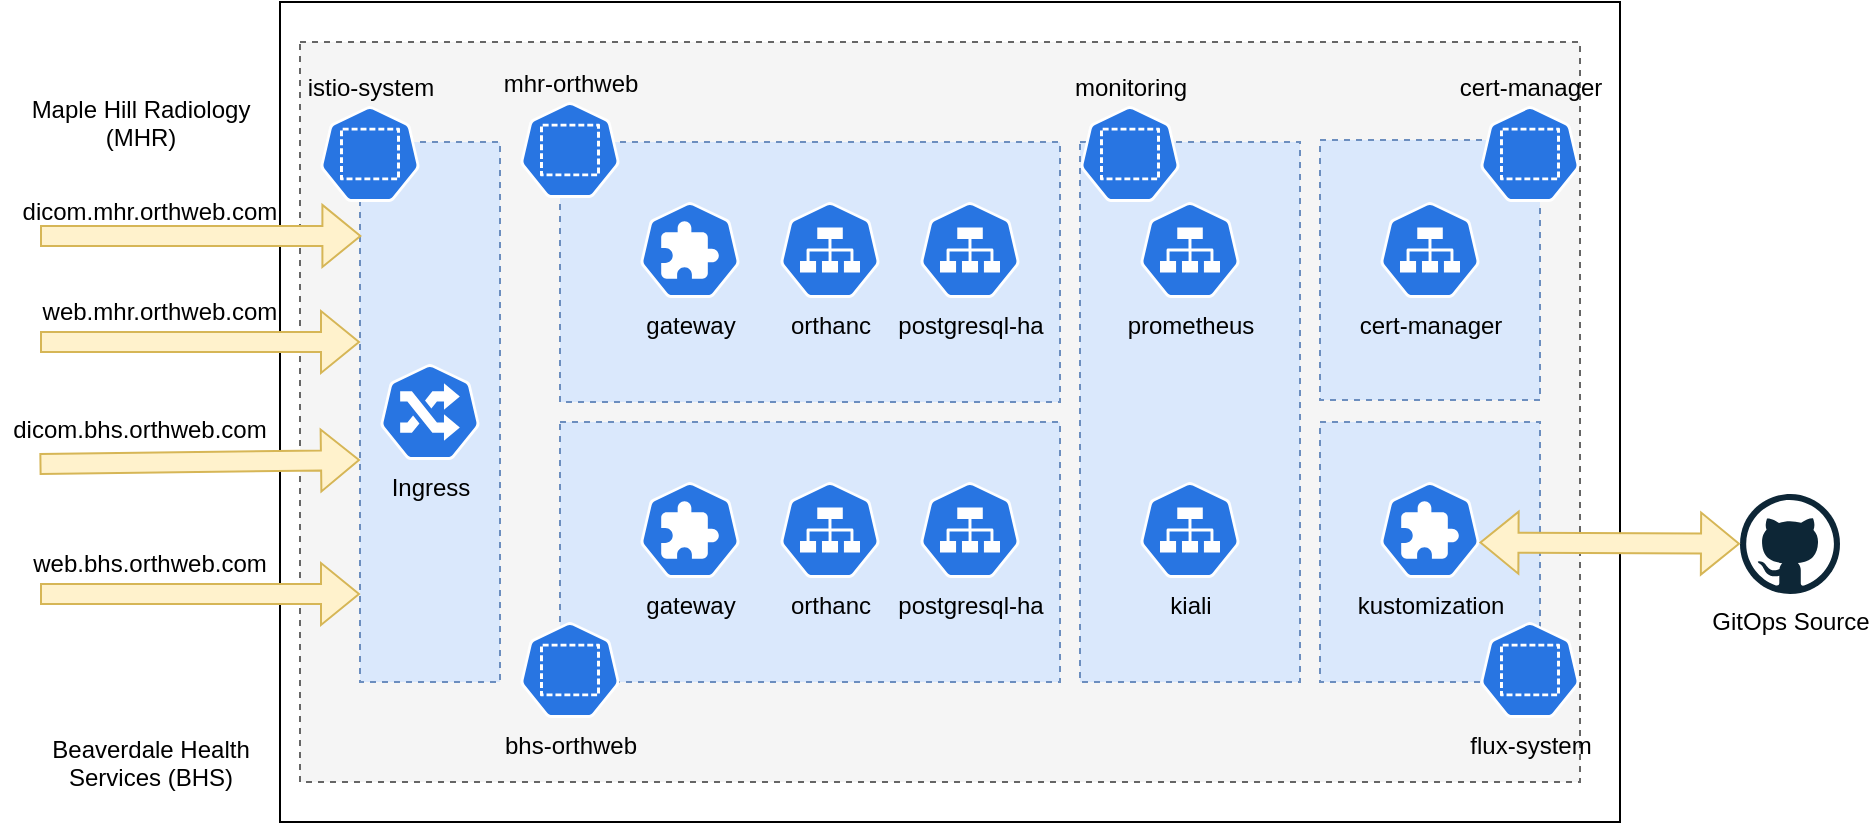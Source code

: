 <mxfile version="20.0.4" type="device"><diagram id="ccyf3RFLZTKdJah6G5Us" name="Page-1"><mxGraphModel dx="530" dy="307" grid="1" gridSize="10" guides="1" tooltips="1" connect="1" arrows="1" fold="1" page="1" pageScale="1" pageWidth="850" pageHeight="1100" math="0" shadow="0"><root><mxCell id="0"/><mxCell id="1" parent="0"/><mxCell id="CUuyjx0GiDssQ0jlrFD_-40" value="" style="rounded=0;whiteSpace=wrap;html=1;" parent="1" vertex="1"><mxGeometry x="150" y="130" width="670" height="410" as="geometry"/></mxCell><mxCell id="CUuyjx0GiDssQ0jlrFD_-26" value="" style="rounded=0;whiteSpace=wrap;html=1;dashed=1;fillColor=#f5f5f5;fontColor=#333333;strokeColor=#666666;" parent="1" vertex="1"><mxGeometry x="160" y="150" width="640" height="370" as="geometry"/></mxCell><mxCell id="CUuyjx0GiDssQ0jlrFD_-23" value="" style="rounded=0;whiteSpace=wrap;html=1;dashed=1;fillColor=#dae8fc;strokeColor=#6c8ebf;" parent="1" vertex="1"><mxGeometry x="190" y="200" width="70" height="270" as="geometry"/></mxCell><mxCell id="CUuyjx0GiDssQ0jlrFD_-19" value="" style="rounded=0;whiteSpace=wrap;html=1;dashed=1;fillColor=#dae8fc;strokeColor=#6c8ebf;" parent="1" vertex="1"><mxGeometry x="670" y="340" width="110" height="130" as="geometry"/></mxCell><mxCell id="CUuyjx0GiDssQ0jlrFD_-18" value="" style="rounded=0;whiteSpace=wrap;html=1;dashed=1;fillColor=#dae8fc;strokeColor=#6c8ebf;" parent="1" vertex="1"><mxGeometry x="670" y="199" width="110" height="130" as="geometry"/></mxCell><mxCell id="CUuyjx0GiDssQ0jlrFD_-7" value="" style="rounded=0;whiteSpace=wrap;html=1;dashed=1;fillColor=#dae8fc;strokeColor=#6c8ebf;" parent="1" vertex="1"><mxGeometry x="290" y="200" width="250" height="130" as="geometry"/></mxCell><mxCell id="CUuyjx0GiDssQ0jlrFD_-1" value="Ingress" style="sketch=0;html=1;dashed=0;whitespace=wrap;fillColor=#2875E2;strokeColor=#ffffff;points=[[0.005,0.63,0],[0.1,0.2,0],[0.9,0.2,0],[0.5,0,0],[0.995,0.63,0],[0.72,0.99,0],[0.5,1,0],[0.28,0.99,0]];shape=mxgraph.kubernetes.icon;prIcon=ing;labelPosition=center;verticalLabelPosition=bottom;align=center;verticalAlign=top;" parent="1" vertex="1"><mxGeometry x="200" y="311" width="50" height="48" as="geometry"/></mxCell><mxCell id="CUuyjx0GiDssQ0jlrFD_-2" value="mhr-orthweb" style="sketch=0;html=1;dashed=0;whitespace=wrap;fillColor=#2875E2;strokeColor=#ffffff;points=[[0.005,0.63,0],[0.1,0.2,0],[0.9,0.2,0],[0.5,0,0],[0.995,0.63,0],[0.72,0.99,0],[0.5,1,0],[0.28,0.99,0]];shape=mxgraph.kubernetes.icon;prIcon=ns;labelPosition=center;verticalLabelPosition=top;align=center;verticalAlign=bottom;" parent="1" vertex="1"><mxGeometry x="270" y="180" width="50" height="48" as="geometry"/></mxCell><mxCell id="CUuyjx0GiDssQ0jlrFD_-3" value="postgresql-ha" style="sketch=0;html=1;dashed=0;whitespace=wrap;fillColor=#2875E2;strokeColor=#ffffff;points=[[0.005,0.63,0],[0.1,0.2,0],[0.9,0.2,0],[0.5,0,0],[0.995,0.63,0],[0.72,0.99,0],[0.5,1,0],[0.28,0.99,0]];shape=mxgraph.kubernetes.icon;prIcon=svc;labelPosition=center;verticalLabelPosition=bottom;align=center;verticalAlign=top;" parent="1" vertex="1"><mxGeometry x="470" y="230" width="50" height="48" as="geometry"/></mxCell><mxCell id="CUuyjx0GiDssQ0jlrFD_-4" value="orthanc" style="sketch=0;html=1;dashed=0;whitespace=wrap;fillColor=#2875E2;strokeColor=#ffffff;points=[[0.005,0.63,0],[0.1,0.2,0],[0.9,0.2,0],[0.5,0,0],[0.995,0.63,0],[0.72,0.99,0],[0.5,1,0],[0.28,0.99,0]];shape=mxgraph.kubernetes.icon;prIcon=svc;labelPosition=center;verticalLabelPosition=bottom;align=center;verticalAlign=top;" parent="1" vertex="1"><mxGeometry x="400" y="230" width="50" height="48" as="geometry"/></mxCell><mxCell id="CUuyjx0GiDssQ0jlrFD_-5" value="cert-manager" style="sketch=0;html=1;dashed=0;whitespace=wrap;fillColor=#2875E2;strokeColor=#ffffff;points=[[0.005,0.63,0],[0.1,0.2,0],[0.9,0.2,0],[0.5,0,0],[0.995,0.63,0],[0.72,0.99,0],[0.5,1,0],[0.28,0.99,0]];shape=mxgraph.kubernetes.icon;prIcon=svc;labelPosition=center;verticalLabelPosition=bottom;align=center;verticalAlign=top;" parent="1" vertex="1"><mxGeometry x="700" y="230" width="50" height="48" as="geometry"/></mxCell><mxCell id="CUuyjx0GiDssQ0jlrFD_-12" value="gateway" style="sketch=0;html=1;dashed=0;whitespace=wrap;fillColor=#2875E2;strokeColor=#ffffff;points=[[0.005,0.63,0],[0.1,0.2,0],[0.9,0.2,0],[0.5,0,0],[0.995,0.63,0],[0.72,0.99,0],[0.5,1,0],[0.28,0.99,0]];shape=mxgraph.kubernetes.icon;prIcon=crd;labelPosition=center;verticalLabelPosition=bottom;align=center;verticalAlign=top;" parent="1" vertex="1"><mxGeometry x="330" y="230" width="50" height="48" as="geometry"/></mxCell><mxCell id="CUuyjx0GiDssQ0jlrFD_-13" value="" style="rounded=0;whiteSpace=wrap;html=1;dashed=1;fillColor=#dae8fc;strokeColor=#6c8ebf;" parent="1" vertex="1"><mxGeometry x="290" y="340" width="250" height="130" as="geometry"/></mxCell><mxCell id="CUuyjx0GiDssQ0jlrFD_-14" value="bhs-orthweb" style="sketch=0;html=1;dashed=0;whitespace=wrap;fillColor=#2875E2;strokeColor=#ffffff;points=[[0.005,0.63,0],[0.1,0.2,0],[0.9,0.2,0],[0.5,0,0],[0.995,0.63,0],[0.72,0.99,0],[0.5,1,0],[0.28,0.99,0]];shape=mxgraph.kubernetes.icon;prIcon=ns;labelPosition=center;verticalLabelPosition=bottom;align=center;verticalAlign=top;" parent="1" vertex="1"><mxGeometry x="270" y="440" width="50" height="48" as="geometry"/></mxCell><mxCell id="CUuyjx0GiDssQ0jlrFD_-15" value="postgresql-ha" style="sketch=0;html=1;dashed=0;whitespace=wrap;fillColor=#2875E2;strokeColor=#ffffff;points=[[0.005,0.63,0],[0.1,0.2,0],[0.9,0.2,0],[0.5,0,0],[0.995,0.63,0],[0.72,0.99,0],[0.5,1,0],[0.28,0.99,0]];shape=mxgraph.kubernetes.icon;prIcon=svc;labelPosition=center;verticalLabelPosition=bottom;align=center;verticalAlign=top;" parent="1" vertex="1"><mxGeometry x="470" y="370" width="50" height="48" as="geometry"/></mxCell><mxCell id="CUuyjx0GiDssQ0jlrFD_-16" value="orthanc" style="sketch=0;html=1;dashed=0;whitespace=wrap;fillColor=#2875E2;strokeColor=#ffffff;points=[[0.005,0.63,0],[0.1,0.2,0],[0.9,0.2,0],[0.5,0,0],[0.995,0.63,0],[0.72,0.99,0],[0.5,1,0],[0.28,0.99,0]];shape=mxgraph.kubernetes.icon;prIcon=svc;labelPosition=center;verticalLabelPosition=bottom;align=center;verticalAlign=top;" parent="1" vertex="1"><mxGeometry x="400" y="370" width="50" height="48" as="geometry"/></mxCell><mxCell id="CUuyjx0GiDssQ0jlrFD_-17" value="gateway" style="sketch=0;html=1;dashed=0;whitespace=wrap;fillColor=#2875E2;strokeColor=#ffffff;points=[[0.005,0.63,0],[0.1,0.2,0],[0.9,0.2,0],[0.5,0,0],[0.995,0.63,0],[0.72,0.99,0],[0.5,1,0],[0.28,0.99,0]];shape=mxgraph.kubernetes.icon;prIcon=crd;labelPosition=center;verticalLabelPosition=bottom;align=center;verticalAlign=top;" parent="1" vertex="1"><mxGeometry x="330" y="370" width="50" height="48" as="geometry"/></mxCell><mxCell id="CUuyjx0GiDssQ0jlrFD_-20" value="cert-manager" style="sketch=0;html=1;dashed=0;whitespace=wrap;fillColor=#2875E2;strokeColor=#ffffff;points=[[0.005,0.63,0],[0.1,0.2,0],[0.9,0.2,0],[0.5,0,0],[0.995,0.63,0],[0.72,0.99,0],[0.5,1,0],[0.28,0.99,0]];shape=mxgraph.kubernetes.icon;prIcon=ns;labelPosition=center;verticalLabelPosition=top;align=center;verticalAlign=bottom;" parent="1" vertex="1"><mxGeometry x="750" y="182" width="50" height="48" as="geometry"/></mxCell><mxCell id="CUuyjx0GiDssQ0jlrFD_-21" value="flux-system" style="sketch=0;html=1;dashed=0;whitespace=wrap;fillColor=#2875E2;strokeColor=#ffffff;points=[[0.005,0.63,0],[0.1,0.2,0],[0.9,0.2,0],[0.5,0,0],[0.995,0.63,0],[0.72,0.99,0],[0.5,1,0],[0.28,0.99,0]];shape=mxgraph.kubernetes.icon;prIcon=ns;labelPosition=center;verticalLabelPosition=bottom;align=center;verticalAlign=top;" parent="1" vertex="1"><mxGeometry x="750" y="440" width="50" height="48" as="geometry"/></mxCell><mxCell id="CUuyjx0GiDssQ0jlrFD_-24" value="istio-system" style="sketch=0;html=1;dashed=0;whitespace=wrap;fillColor=#2875E2;strokeColor=#ffffff;points=[[0.005,0.63,0],[0.1,0.2,0],[0.9,0.2,0],[0.5,0,0],[0.995,0.63,0],[0.72,0.99,0],[0.5,1,0],[0.28,0.99,0]];shape=mxgraph.kubernetes.icon;prIcon=ns;labelPosition=center;verticalLabelPosition=top;align=center;verticalAlign=bottom;" parent="1" vertex="1"><mxGeometry x="170" y="182" width="50" height="48" as="geometry"/></mxCell><mxCell id="CUuyjx0GiDssQ0jlrFD_-27" value="GitOps Source" style="dashed=0;outlineConnect=0;html=1;align=center;labelPosition=center;verticalLabelPosition=bottom;verticalAlign=top;shape=mxgraph.weblogos.github" parent="1" vertex="1"><mxGeometry x="880" y="376" width="50" height="50" as="geometry"/></mxCell><mxCell id="CUuyjx0GiDssQ0jlrFD_-28" value="kustomization" style="sketch=0;html=1;dashed=0;whitespace=wrap;fillColor=#2875E2;strokeColor=#ffffff;points=[[0.005,0.63,0],[0.1,0.2,0],[0.9,0.2,0],[0.5,0,0],[0.995,0.63,0],[0.72,0.99,0],[0.5,1,0],[0.28,0.99,0]];shape=mxgraph.kubernetes.icon;prIcon=crd;labelPosition=center;verticalLabelPosition=bottom;align=center;verticalAlign=top;" parent="1" vertex="1"><mxGeometry x="700" y="370" width="50" height="48" as="geometry"/></mxCell><mxCell id="CUuyjx0GiDssQ0jlrFD_-29" value="" style="shape=flexArrow;endArrow=classic;startArrow=classic;html=1;rounded=0;exitX=0.995;exitY=0.63;exitDx=0;exitDy=0;exitPerimeter=0;fillColor=#fff2cc;strokeColor=#d6b656;" parent="1" source="CUuyjx0GiDssQ0jlrFD_-28" target="CUuyjx0GiDssQ0jlrFD_-27" edge="1"><mxGeometry width="100" height="100" relative="1" as="geometry"><mxPoint x="490" y="420" as="sourcePoint"/><mxPoint x="590" y="320" as="targetPoint"/></mxGeometry></mxCell><mxCell id="CUuyjx0GiDssQ0jlrFD_-31" value="" style="shape=flexArrow;endArrow=classic;html=1;rounded=0;fillColor=#fff2cc;strokeColor=#d6b656;entryX=0.01;entryY=0.174;entryDx=0;entryDy=0;entryPerimeter=0;" parent="1" target="CUuyjx0GiDssQ0jlrFD_-23" edge="1"><mxGeometry width="50" height="50" relative="1" as="geometry"><mxPoint x="30" y="247" as="sourcePoint"/><mxPoint x="120" y="250" as="targetPoint"/></mxGeometry></mxCell><mxCell id="CUuyjx0GiDssQ0jlrFD_-32" value="" style="shape=flexArrow;endArrow=classic;html=1;rounded=0;fillColor=#fff2cc;strokeColor=#d6b656;entryX=0.01;entryY=0.174;entryDx=0;entryDy=0;entryPerimeter=0;exitX=0;exitY=1;exitDx=0;exitDy=0;" parent="1" source="CUuyjx0GiDssQ0jlrFD_-36" edge="1"><mxGeometry width="50" height="50" relative="1" as="geometry"><mxPoint x="49.3" y="300.02" as="sourcePoint"/><mxPoint x="190.0" y="300" as="targetPoint"/></mxGeometry></mxCell><mxCell id="CUuyjx0GiDssQ0jlrFD_-33" value="" style="shape=flexArrow;endArrow=classic;html=1;rounded=0;fillColor=#fff2cc;strokeColor=#d6b656;entryX=0.01;entryY=0.174;entryDx=0;entryDy=0;entryPerimeter=0;exitX=0.141;exitY=1.067;exitDx=0;exitDy=0;exitPerimeter=0;" parent="1" source="CUuyjx0GiDssQ0jlrFD_-37" edge="1"><mxGeometry width="50" height="50" relative="1" as="geometry"><mxPoint x="49.3" y="359.02" as="sourcePoint"/><mxPoint x="190" y="359" as="targetPoint"/></mxGeometry></mxCell><mxCell id="CUuyjx0GiDssQ0jlrFD_-34" value="" style="shape=flexArrow;endArrow=classic;html=1;rounded=0;fillColor=#fff2cc;strokeColor=#d6b656;entryX=0.01;entryY=0.174;entryDx=0;entryDy=0;entryPerimeter=0;" parent="1" edge="1"><mxGeometry width="50" height="50" relative="1" as="geometry"><mxPoint x="30" y="426" as="sourcePoint"/><mxPoint x="190" y="426" as="targetPoint"/></mxGeometry></mxCell><UserObject label="web.bhs.orthweb.com" link="web.dev.orthweb.com" id="CUuyjx0GiDssQ0jlrFD_-35"><mxCell style="text;html=1;strokeColor=none;fillColor=none;align=center;verticalAlign=middle;whiteSpace=wrap;rounded=0;dashed=1;" parent="1" vertex="1"><mxGeometry x="30" y="396" width="110" height="30" as="geometry"/></mxCell></UserObject><UserObject label="web.mhr.orthweb.com" link="web.dev.orthweb.com" id="CUuyjx0GiDssQ0jlrFD_-36"><mxCell style="text;html=1;strokeColor=none;fillColor=none;align=center;verticalAlign=middle;whiteSpace=wrap;rounded=0;dashed=1;" parent="1" vertex="1"><mxGeometry x="30" y="270" width="120" height="30" as="geometry"/></mxCell></UserObject><UserObject label="dicom.bhs.orthweb.com" link="web.dev.orthweb.com" id="CUuyjx0GiDssQ0jlrFD_-37"><mxCell style="text;html=1;strokeColor=none;fillColor=none;align=center;verticalAlign=middle;whiteSpace=wrap;rounded=0;dashed=1;" parent="1" vertex="1"><mxGeometry x="10" y="329" width="140" height="30" as="geometry"/></mxCell></UserObject><UserObject label="dicom.mhr.orthweb.com" link="web.dev.orthweb.com" id="CUuyjx0GiDssQ0jlrFD_-38"><mxCell style="text;html=1;strokeColor=none;fillColor=none;align=center;verticalAlign=middle;whiteSpace=wrap;rounded=0;dashed=1;" parent="1" vertex="1"><mxGeometry x="20" y="220" width="130" height="30" as="geometry"/></mxCell></UserObject><mxCell id="e9vaKr-1seDADqv0M7fc-1" value="" style="rounded=0;whiteSpace=wrap;html=1;dashed=1;fillColor=#dae8fc;strokeColor=#6c8ebf;" parent="1" vertex="1"><mxGeometry x="550" y="200" width="110" height="270" as="geometry"/></mxCell><mxCell id="e9vaKr-1seDADqv0M7fc-2" value="monitoring" style="sketch=0;html=1;dashed=0;whitespace=wrap;fillColor=#2875E2;strokeColor=#ffffff;points=[[0.005,0.63,0],[0.1,0.2,0],[0.9,0.2,0],[0.5,0,0],[0.995,0.63,0],[0.72,0.99,0],[0.5,1,0],[0.28,0.99,0]];shape=mxgraph.kubernetes.icon;prIcon=ns;labelPosition=center;verticalLabelPosition=top;align=center;verticalAlign=bottom;" parent="1" vertex="1"><mxGeometry x="550" y="182" width="50" height="48" as="geometry"/></mxCell><mxCell id="e9vaKr-1seDADqv0M7fc-7" value="prometheus" style="sketch=0;html=1;dashed=0;whitespace=wrap;fillColor=#2875E2;strokeColor=#ffffff;points=[[0.005,0.63,0],[0.1,0.2,0],[0.9,0.2,0],[0.5,0,0],[0.995,0.63,0],[0.72,0.99,0],[0.5,1,0],[0.28,0.99,0]];shape=mxgraph.kubernetes.icon;prIcon=svc;labelPosition=center;verticalLabelPosition=bottom;align=center;verticalAlign=top;" parent="1" vertex="1"><mxGeometry x="580" y="230" width="50" height="48" as="geometry"/></mxCell><mxCell id="e9vaKr-1seDADqv0M7fc-8" value="kiali" style="sketch=0;html=1;dashed=0;whitespace=wrap;fillColor=#2875E2;strokeColor=#ffffff;points=[[0.005,0.63,0],[0.1,0.2,0],[0.9,0.2,0],[0.5,0,0],[0.995,0.63,0],[0.72,0.99,0],[0.5,1,0],[0.28,0.99,0]];shape=mxgraph.kubernetes.icon;prIcon=svc;labelPosition=center;verticalLabelPosition=bottom;align=center;verticalAlign=top;" parent="1" vertex="1"><mxGeometry x="580" y="370" width="50" height="48" as="geometry"/></mxCell><mxCell id="JXXv1mhKW7jMY_QBlqwM-1" value="Beaverdale Health &lt;br&gt;Services (BHS)" style="shape=image;html=1;verticalAlign=top;verticalLabelPosition=bottom;labelBackgroundColor=#ffffff;imageAspect=0;aspect=fixed;image=https://cdn1.iconfinder.com/data/icons/unicons-line-vol-4/24/hospital-128.png" vertex="1" parent="1"><mxGeometry x="70" y="460" width="30" height="30" as="geometry"/></mxCell><mxCell id="JXXv1mhKW7jMY_QBlqwM-2" value="Maple Hill Radiology&lt;br&gt;(MHR)" style="shape=image;html=1;verticalAlign=top;verticalLabelPosition=bottom;labelBackgroundColor=#ffffff;imageAspect=0;aspect=fixed;image=https://cdn1.iconfinder.com/data/icons/unicons-line-vol-4/24/hospital-128.png" vertex="1" parent="1"><mxGeometry x="65" y="140" width="30" height="30" as="geometry"/></mxCell></root></mxGraphModel></diagram></mxfile>